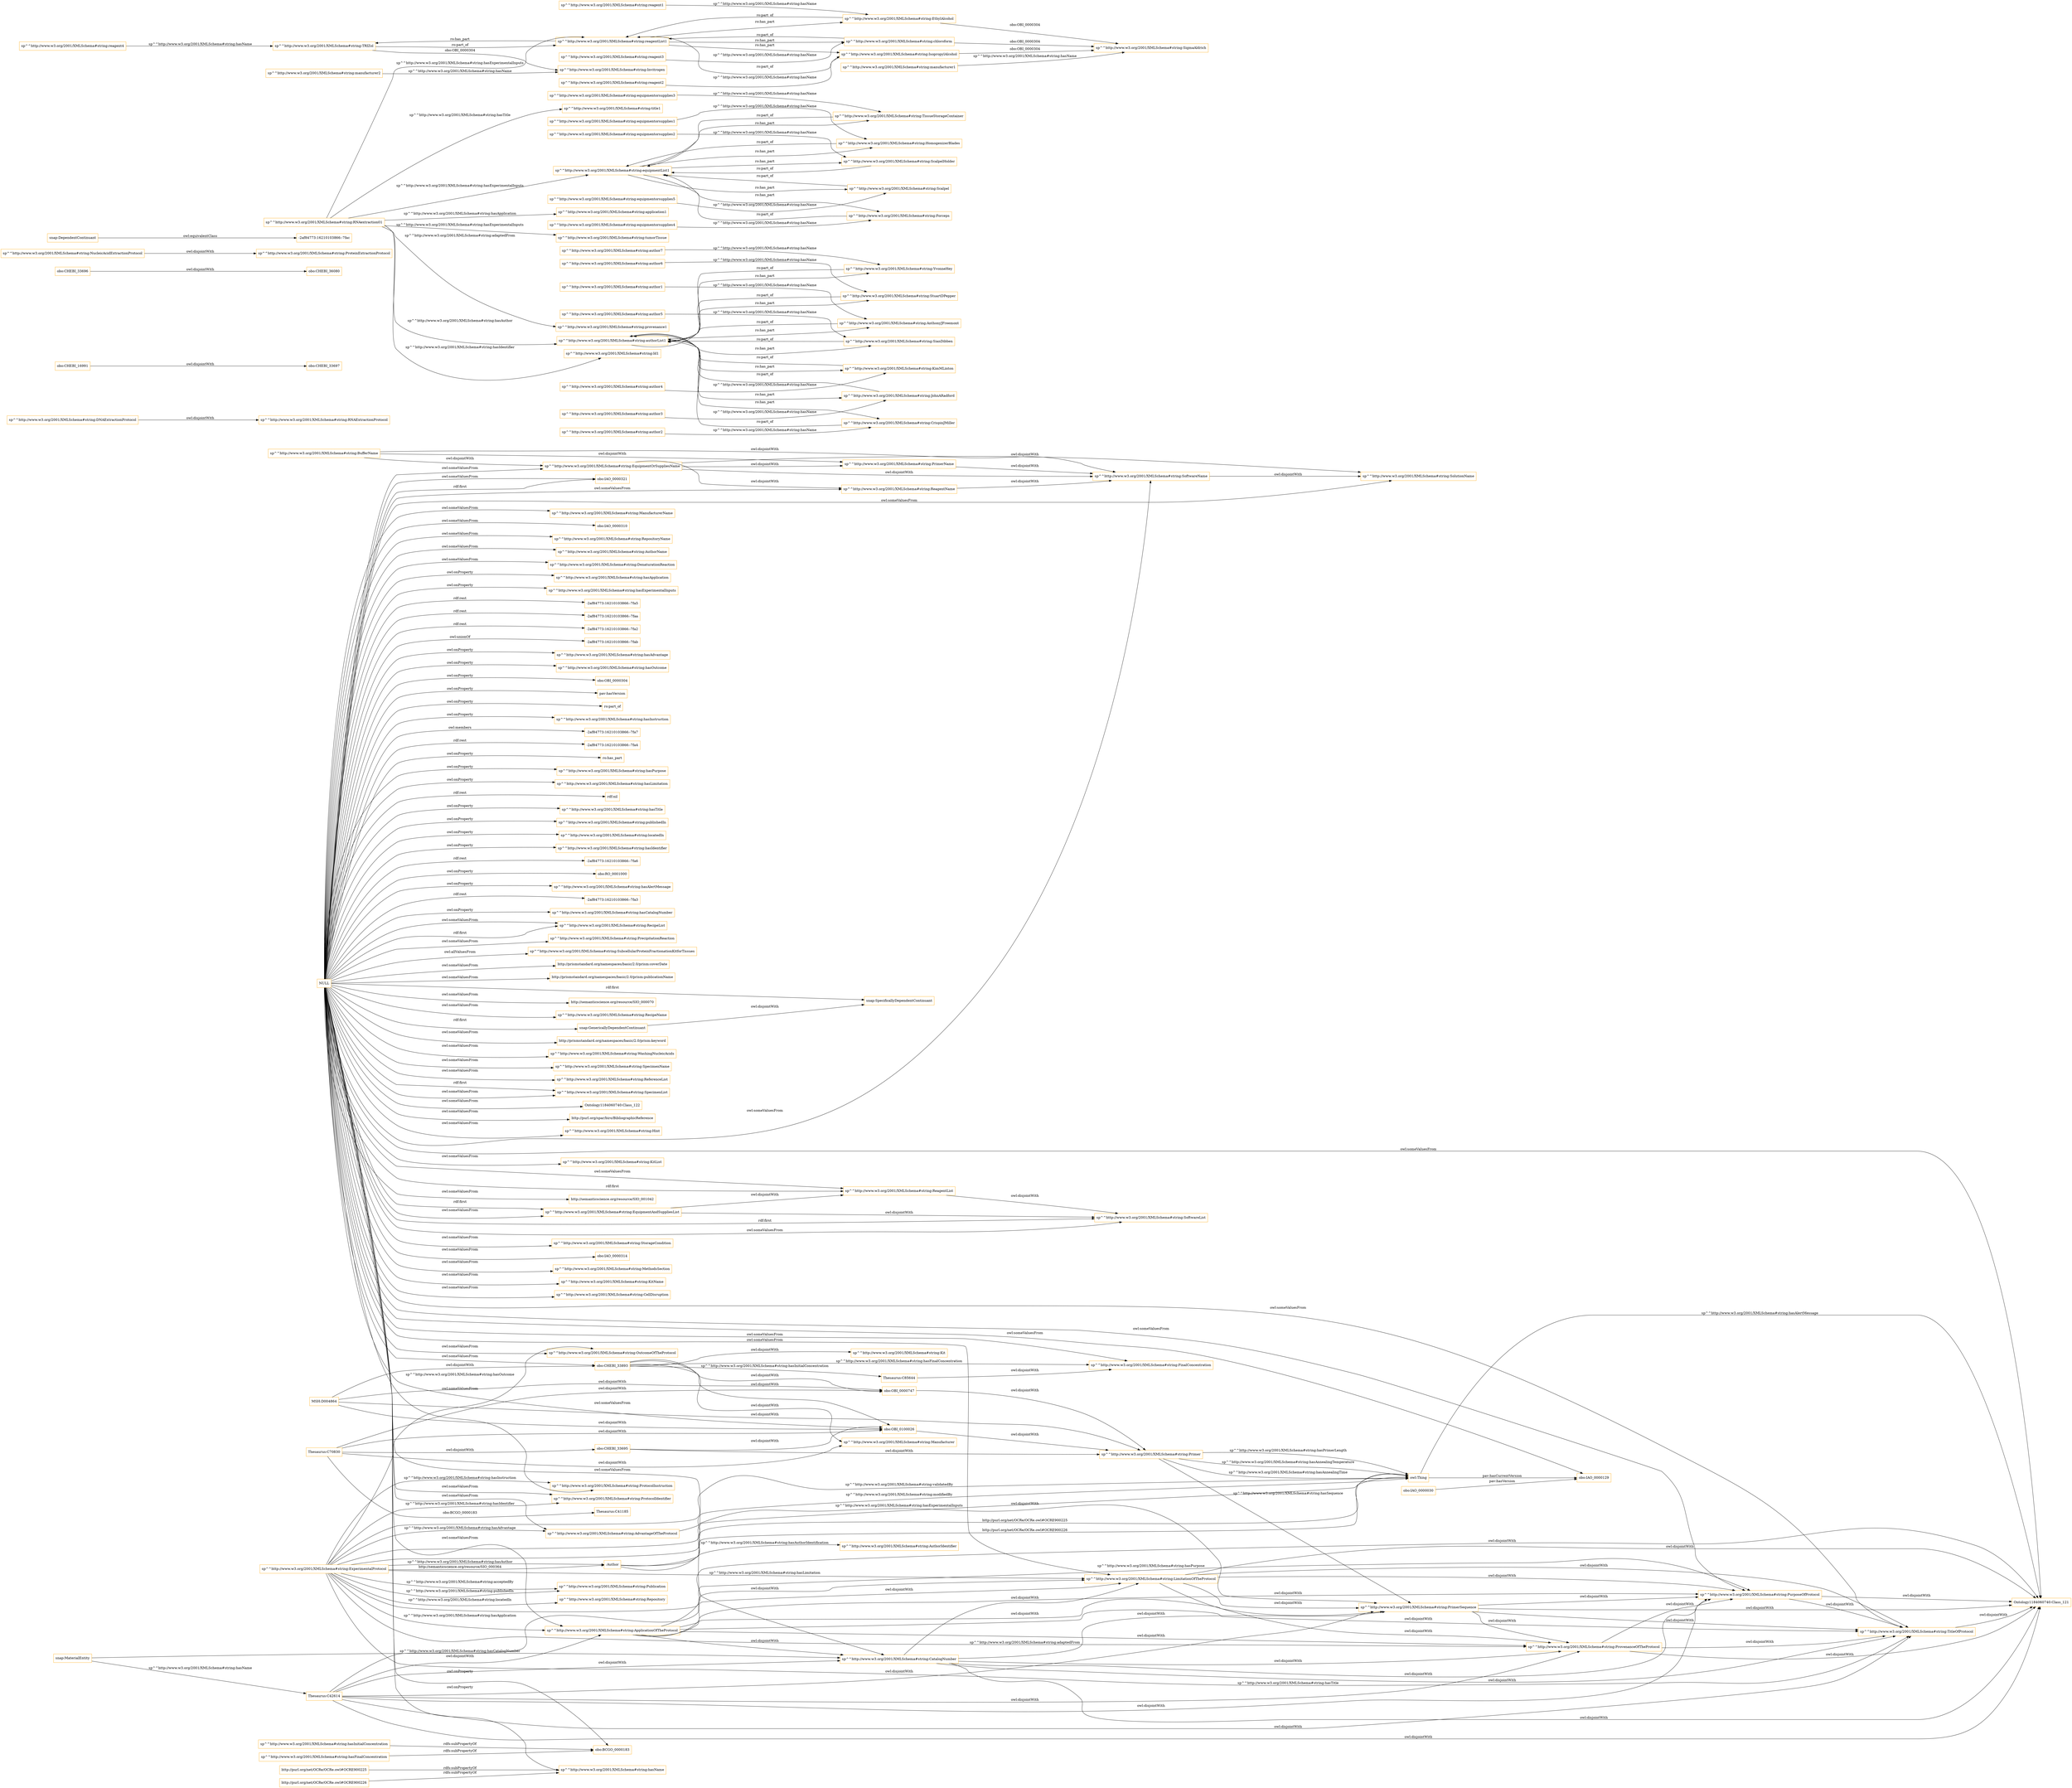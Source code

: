 digraph ar2dtool_diagram { 
rankdir=LR;
size="1501"
node [shape = rectangle, color="orange"]; "sp^^http://www.w3.org/2001/XMLSchema#string:RecipeList" "sp^^http://www.w3.org/2001/XMLSchema#string:Publication" "sp^^http://www.w3.org/2001/XMLSchema#string:Repository" "sp^^http://www.w3.org/2001/XMLSchema#string:PrecipitationReaction" "sp^^http://www.w3.org/2001/XMLSchema#string:SubcellularProteinFractionationKitforTissues" "sp^^http://www.w3.org/2001/XMLSchema#string:EquipmentOrSuppliesName" "http://prismstandard.org/namespaces/basic/2.0/prism:coverDate" "sp^^http://www.w3.org/2001/XMLSchema#string:AuthorIdentifier" "sp^^http://www.w3.org/2001/XMLSchema#string:AdvantageOfTheProtocol" "http://prismstandard.org/namespaces/basic/2.0/prism:publicationName" "Thesaurus:C70830" "sp^^http://www.w3.org/2001/XMLSchema#string:PrimerSequence" "sp^^http://www.w3.org/2001/XMLSchema#string:ProvenanceOfTheProtocol" "sp^^http://www.w3.org/2001/XMLSchema#string:RNAExtractionProtocol" "sp^^http://www.w3.org/2001/XMLSchema#string:ProtocolInstruction" "obo:OBI_0000747" "obo:CHEBI_16991" "sp^^http://www.w3.org/2001/XMLSchema#string:CatalogNumber" "obo:CHEBI_33695" "Thesaurus:C85644" "http://semanticscience.org/resource/SIO_000070" "Thesaurus:C42614" "sp^^http://www.w3.org/2001/XMLSchema#string:RecipeName" "snap:MaterialEntity" "sp^^http://www.w3.org/2001/XMLSchema#string:EquipmentAndSuppliesList" "sp^^http://www.w3.org/2001/XMLSchema#string:Kit" "obo:IAO_0000030" "http://prismstandard.org/namespaces/basic/2.0/prism:keyword" "sp^^http://www.w3.org/2001/XMLSchema#string:WashingNucleicAcids" "obo:CHEBI_33697" "sp^^http://www.w3.org/2001/XMLSchema#string:SpecimenName" "sp^^http://www.w3.org/2001/XMLSchema#string:ReferenceList" "sp^^http://www.w3.org/2001/XMLSchema#string:ProtocolIdentifier" "sp^^http://www.w3.org/2001/XMLSchema#string:BufferName" "sp^^http://www.w3.org/2001/XMLSchema#string:SpecimenList" "MSH:D004864" "Ontology1184060740:Class_122" "http://purl.org/spar/biro/BibliographicReference" "sp^^http://www.w3.org/2001/XMLSchema#string:Hint" "sp^^http://www.w3.org/2001/XMLSchema#string:ReagentName" "sp^^http://www.w3.org/2001/XMLSchema#string:ApplicationOfTheProtocol" "sp^^http://www.w3.org/2001/XMLSchema#string:KitList" "sp^^http://www.w3.org/2001/XMLSchema#string:ReagentList" "http://semanticscience.org/resource/SIO_001042" "obo:IAO_0000129" "sp^^http://www.w3.org/2001/XMLSchema#string:PurposeOfProtocol" "sp^^http://www.w3.org/2001/XMLSchema#string:StorageCondition" "sp^^http://www.w3.org/2001/XMLSchema#string:SoftwareList" "obo:CHEBI_36080" "sp^^http://www.w3.org/2001/XMLSchema#string:ExperimentalProtocol" "sp^^http://www.w3.org/2001/XMLSchema#string:NucleicAcidExtractionProtocol" "obo:IAO_0000314" "sp^^http://www.w3.org/2001/XMLSchema#string:SolutionName" "obo:CHEBI_33696" "obo:CHEBI_33893" "Thesaurus:C41185" "sp^^http://www.w3.org/2001/XMLSchema#string:MethodsSection" "sp^^http://www.w3.org/2001/XMLSchema#string:DNAExtractionProtocol" "sp^^http://www.w3.org/2001/XMLSchema#string:KitName" "sp^^http://www.w3.org/2001/XMLSchema#string:TitleOfProtocol" ":Author" "snap:SpecificallyDependentContinuant" "Ontology1184060740:Class_121" "sp^^http://www.w3.org/2001/XMLSchema#string:CellDisruption" "obo:IAO_0000321" "snap:GenericallyDependentContinuant" "sp^^http://www.w3.org/2001/XMLSchema#string:Manufacturer" "-2af84773:16210103866:-7fac" "sp^^http://www.w3.org/2001/XMLSchema#string:FinalConcentration" "obo:OBI_0100026" "sp^^http://www.w3.org/2001/XMLSchema#string:ManufacturerName" "sp^^http://www.w3.org/2001/XMLSchema#string:LimitationOfTheProtocol" "obo:IAO_0000310" "sp^^http://www.w3.org/2001/XMLSchema#string:RepositoryName" "sp^^http://www.w3.org/2001/XMLSchema#string:AuthorName" "sp^^http://www.w3.org/2001/XMLSchema#string:OutcomeOfTheProtocol" "sp^^http://www.w3.org/2001/XMLSchema#string:ProteinExtractionProtocol" "sp^^http://www.w3.org/2001/XMLSchema#string:PrimerName" "sp^^http://www.w3.org/2001/XMLSchema#string:SoftwareName" "sp^^http://www.w3.org/2001/XMLSchema#string:Primer" "snap:DependentContinuant" "sp^^http://www.w3.org/2001/XMLSchema#string:DenaturationReaction" ; /*classes style*/
	"sp^^http://www.w3.org/2001/XMLSchema#string:reagent4" -> "sp^^http://www.w3.org/2001/XMLSchema#string:TRIZol" [ label = "sp^^http://www.w3.org/2001/XMLSchema#string:hasName" ];
	"obo:CHEBI_33893" -> "sp^^http://www.w3.org/2001/XMLSchema#string:Kit" [ label = "owl:disjointWith" ];
	"obo:CHEBI_33893" -> "obo:OBI_0000747" [ label = "owl:disjointWith" ];
	"obo:CHEBI_33893" -> "obo:OBI_0100026" [ label = "owl:disjointWith" ];
	"obo:CHEBI_33893" -> "sp^^http://www.w3.org/2001/XMLSchema#string:Manufacturer" [ label = "owl:disjointWith" ];
	"sp^^http://www.w3.org/2001/XMLSchema#string:CatalogNumber" -> "sp^^http://www.w3.org/2001/XMLSchema#string:LimitationOfTheProtocol" [ label = "owl:disjointWith" ];
	"sp^^http://www.w3.org/2001/XMLSchema#string:CatalogNumber" -> "sp^^http://www.w3.org/2001/XMLSchema#string:PrimerSequence" [ label = "owl:disjointWith" ];
	"sp^^http://www.w3.org/2001/XMLSchema#string:CatalogNumber" -> "sp^^http://www.w3.org/2001/XMLSchema#string:ProvenanceOfTheProtocol" [ label = "owl:disjointWith" ];
	"sp^^http://www.w3.org/2001/XMLSchema#string:CatalogNumber" -> "Ontology1184060740:Class_121" [ label = "owl:disjointWith" ];
	"sp^^http://www.w3.org/2001/XMLSchema#string:CatalogNumber" -> "sp^^http://www.w3.org/2001/XMLSchema#string:TitleOfProtocol" [ label = "owl:disjointWith" ];
	"sp^^http://www.w3.org/2001/XMLSchema#string:CatalogNumber" -> "sp^^http://www.w3.org/2001/XMLSchema#string:PurposeOfProtocol" [ label = "owl:disjointWith" ];
	"sp^^http://www.w3.org/2001/XMLSchema#string:chloroform" -> "sp^^http://www.w3.org/2001/XMLSchema#string:reagentList1" [ label = "ro:part_of" ];
	"sp^^http://www.w3.org/2001/XMLSchema#string:chloroform" -> "sp^^http://www.w3.org/2001/XMLSchema#string:SigmaAldrich" [ label = "obo:OBI_0000304" ];
	"sp^^http://www.w3.org/2001/XMLSchema#string:EquipmentAndSuppliesList" -> "sp^^http://www.w3.org/2001/XMLSchema#string:SoftwareList" [ label = "owl:disjointWith" ];
	"sp^^http://www.w3.org/2001/XMLSchema#string:EquipmentAndSuppliesList" -> "sp^^http://www.w3.org/2001/XMLSchema#string:ReagentList" [ label = "owl:disjointWith" ];
	"sp^^http://www.w3.org/2001/XMLSchema#string:EquipmentOrSuppliesName" -> "sp^^http://www.w3.org/2001/XMLSchema#string:ReagentName" [ label = "owl:disjointWith" ];
	"sp^^http://www.w3.org/2001/XMLSchema#string:EquipmentOrSuppliesName" -> "sp^^http://www.w3.org/2001/XMLSchema#string:SolutionName" [ label = "owl:disjointWith" ];
	"sp^^http://www.w3.org/2001/XMLSchema#string:EquipmentOrSuppliesName" -> "sp^^http://www.w3.org/2001/XMLSchema#string:PrimerName" [ label = "owl:disjointWith" ];
	"sp^^http://www.w3.org/2001/XMLSchema#string:EquipmentOrSuppliesName" -> "sp^^http://www.w3.org/2001/XMLSchema#string:SoftwareName" [ label = "owl:disjointWith" ];
	"sp^^http://www.w3.org/2001/XMLSchema#string:ReagentList" -> "sp^^http://www.w3.org/2001/XMLSchema#string:SoftwareList" [ label = "owl:disjointWith" ];
	"sp^^http://www.w3.org/2001/XMLSchema#string:manufacturer2" -> "sp^^http://www.w3.org/2001/XMLSchema#string:Invitrogen" [ label = "sp^^http://www.w3.org/2001/XMLSchema#string:hasName" ];
	"sp^^http://www.w3.org/2001/XMLSchema#string:author5" -> "sp^^http://www.w3.org/2001/XMLSchema#string:SianDibben" [ label = "sp^^http://www.w3.org/2001/XMLSchema#string:hasName" ];
	"sp^^http://www.w3.org/2001/XMLSchema#string:LimitationOfTheProtocol" -> "sp^^http://www.w3.org/2001/XMLSchema#string:PurposeOfProtocol" [ label = "owl:disjointWith" ];
	"sp^^http://www.w3.org/2001/XMLSchema#string:LimitationOfTheProtocol" -> "sp^^http://www.w3.org/2001/XMLSchema#string:PrimerSequence" [ label = "owl:disjointWith" ];
	"sp^^http://www.w3.org/2001/XMLSchema#string:LimitationOfTheProtocol" -> "Ontology1184060740:Class_121" [ label = "owl:disjointWith" ];
	"sp^^http://www.w3.org/2001/XMLSchema#string:LimitationOfTheProtocol" -> "sp^^http://www.w3.org/2001/XMLSchema#string:ProvenanceOfTheProtocol" [ label = "owl:disjointWith" ];
	"sp^^http://www.w3.org/2001/XMLSchema#string:LimitationOfTheProtocol" -> "sp^^http://www.w3.org/2001/XMLSchema#string:TitleOfProtocol" [ label = "owl:disjointWith" ];
	"sp^^http://www.w3.org/2001/XMLSchema#string:HomogenizerBlades" -> "sp^^http://www.w3.org/2001/XMLSchema#string:equipmentList1" [ label = "ro:part_of" ];
	"obo:CHEBI_16991" -> "obo:CHEBI_33697" [ label = "owl:disjointWith" ];
	"sp^^http://www.w3.org/2001/XMLSchema#string:equipmentorsupplies2" -> "sp^^http://www.w3.org/2001/XMLSchema#string:ScalpelHolder" [ label = "sp^^http://www.w3.org/2001/XMLSchema#string:hasName" ];
	"Thesaurus:C70830" -> "obo:CHEBI_33695" [ label = "owl:disjointWith" ];
	"Thesaurus:C70830" -> "obo:OBI_0000747" [ label = "owl:disjointWith" ];
	"Thesaurus:C70830" -> "sp^^http://www.w3.org/2001/XMLSchema#string:Manufacturer" [ label = "owl:disjointWith" ];
	"Thesaurus:C70830" -> "obo:OBI_0100026" [ label = "owl:disjointWith" ];
	"sp^^http://www.w3.org/2001/XMLSchema#string:hasInitialConcentration" -> "obo:BCGO_0000183" [ label = "rdfs:subPropertyOf" ];
	"sp^^http://www.w3.org/2001/XMLSchema#string:NucleicAcidExtractionProtocol" -> "sp^^http://www.w3.org/2001/XMLSchema#string:ProteinExtractionProtocol" [ label = "owl:disjointWith" ];
	"MSH:D004864" -> "sp^^http://www.w3.org/2001/XMLSchema#string:Primer" [ label = "owl:disjointWith" ];
	"MSH:D004864" -> "obo:OBI_0100026" [ label = "owl:disjointWith" ];
	"MSH:D004864" -> "obo:CHEBI_33893" [ label = "owl:disjointWith" ];
	"MSH:D004864" -> "obo:OBI_0000747" [ label = "owl:disjointWith" ];
	"sp^^http://www.w3.org/2001/XMLSchema#string:AdvantageOfTheProtocol" -> "sp^^http://www.w3.org/2001/XMLSchema#string:PrimerSequence" [ label = "owl:disjointWith" ];
	"sp^^http://www.w3.org/2001/XMLSchema#string:reagent3" -> "sp^^http://www.w3.org/2001/XMLSchema#string:chloroform" [ label = "sp^^http://www.w3.org/2001/XMLSchema#string:hasName" ];
	"Thesaurus:C42614" -> "sp^^http://www.w3.org/2001/XMLSchema#string:LimitationOfTheProtocol" [ label = "owl:disjointWith" ];
	"Thesaurus:C42614" -> "sp^^http://www.w3.org/2001/XMLSchema#string:ProvenanceOfTheProtocol" [ label = "owl:disjointWith" ];
	"Thesaurus:C42614" -> "sp^^http://www.w3.org/2001/XMLSchema#string:CatalogNumber" [ label = "owl:disjointWith" ];
	"Thesaurus:C42614" -> "sp^^http://www.w3.org/2001/XMLSchema#string:PrimerSequence" [ label = "owl:disjointWith" ];
	"Thesaurus:C42614" -> "sp^^http://www.w3.org/2001/XMLSchema#string:TitleOfProtocol" [ label = "owl:disjointWith" ];
	"Thesaurus:C42614" -> "sp^^http://www.w3.org/2001/XMLSchema#string:PurposeOfProtocol" [ label = "owl:disjointWith" ];
	"Thesaurus:C42614" -> "Ontology1184060740:Class_121" [ label = "owl:disjointWith" ];
	"Thesaurus:C42614" -> "sp^^http://www.w3.org/2001/XMLSchema#string:ApplicationOfTheProtocol" [ label = "owl:disjointWith" ];
	"obo:OBI_0100026" -> "sp^^http://www.w3.org/2001/XMLSchema#string:Primer" [ label = "owl:disjointWith" ];
	"sp^^http://www.w3.org/2001/XMLSchema#string:manufacturer1" -> "sp^^http://www.w3.org/2001/XMLSchema#string:SigmaAldrich" [ label = "sp^^http://www.w3.org/2001/XMLSchema#string:hasName" ];
	"sp^^http://www.w3.org/2001/XMLSchema#string:author4" -> "sp^^http://www.w3.org/2001/XMLSchema#string:KimMLinton" [ label = "sp^^http://www.w3.org/2001/XMLSchema#string:hasName" ];
	"snap:GenericallyDependentContinuant" -> "snap:SpecificallyDependentContinuant" [ label = "owl:disjointWith" ];
	"sp^^http://www.w3.org/2001/XMLSchema#string:Scalpel" -> "sp^^http://www.w3.org/2001/XMLSchema#string:equipmentList1" [ label = "ro:part_of" ];
	"sp^^http://www.w3.org/2001/XMLSchema#string:equipmentorsupplies1" -> "sp^^http://www.w3.org/2001/XMLSchema#string:HomogenizerBlades" [ label = "sp^^http://www.w3.org/2001/XMLSchema#string:hasName" ];
	"sp^^http://www.w3.org/2001/XMLSchema#string:authorList1" -> "sp^^http://www.w3.org/2001/XMLSchema#string:JohnARadford" [ label = "ro:has_part" ];
	"sp^^http://www.w3.org/2001/XMLSchema#string:authorList1" -> "sp^^http://www.w3.org/2001/XMLSchema#string:KimMLinton" [ label = "ro:has_part" ];
	"sp^^http://www.w3.org/2001/XMLSchema#string:authorList1" -> "sp^^http://www.w3.org/2001/XMLSchema#string:CrispinJMiller" [ label = "ro:has_part" ];
	"sp^^http://www.w3.org/2001/XMLSchema#string:authorList1" -> "sp^^http://www.w3.org/2001/XMLSchema#string:YvonneHey" [ label = "ro:has_part" ];
	"sp^^http://www.w3.org/2001/XMLSchema#string:authorList1" -> "sp^^http://www.w3.org/2001/XMLSchema#string:StuartDPepper" [ label = "ro:has_part" ];
	"sp^^http://www.w3.org/2001/XMLSchema#string:authorList1" -> "sp^^http://www.w3.org/2001/XMLSchema#string:SianDibben" [ label = "ro:has_part" ];
	"sp^^http://www.w3.org/2001/XMLSchema#string:authorList1" -> "sp^^http://www.w3.org/2001/XMLSchema#string:AnthonyJFreemont" [ label = "ro:has_part" ];
	"sp^^http://www.w3.org/2001/XMLSchema#string:reagentList1" -> "sp^^http://www.w3.org/2001/XMLSchema#string:chloroform" [ label = "ro:has_part" ];
	"sp^^http://www.w3.org/2001/XMLSchema#string:reagentList1" -> "sp^^http://www.w3.org/2001/XMLSchema#string:TRIZol" [ label = "ro:has_part" ];
	"sp^^http://www.w3.org/2001/XMLSchema#string:reagentList1" -> "sp^^http://www.w3.org/2001/XMLSchema#string:IsopropylAlcohol" [ label = "ro:has_part" ];
	"sp^^http://www.w3.org/2001/XMLSchema#string:reagentList1" -> "sp^^http://www.w3.org/2001/XMLSchema#string:EthylAlcohol" [ label = "ro:has_part" ];
	"sp^^http://www.w3.org/2001/XMLSchema#string:PurposeOfProtocol" -> "Ontology1184060740:Class_121" [ label = "owl:disjointWith" ];
	"sp^^http://www.w3.org/2001/XMLSchema#string:PurposeOfProtocol" -> "sp^^http://www.w3.org/2001/XMLSchema#string:TitleOfProtocol" [ label = "owl:disjointWith" ];
	"sp^^http://www.w3.org/2001/XMLSchema#string:TRIZol" -> "sp^^http://www.w3.org/2001/XMLSchema#string:reagentList1" [ label = "ro:part_of" ];
	"sp^^http://www.w3.org/2001/XMLSchema#string:TRIZol" -> "sp^^http://www.w3.org/2001/XMLSchema#string:Invitrogen" [ label = "obo:OBI_0000304" ];
	"sp^^http://www.w3.org/2001/XMLSchema#string:reagent2" -> "sp^^http://www.w3.org/2001/XMLSchema#string:IsopropylAlcohol" [ label = "sp^^http://www.w3.org/2001/XMLSchema#string:hasName" ];
	"sp^^http://www.w3.org/2001/XMLSchema#string:author3" -> "sp^^http://www.w3.org/2001/XMLSchema#string:JohnARadford" [ label = "sp^^http://www.w3.org/2001/XMLSchema#string:hasName" ];
	"sp^^http://www.w3.org/2001/XMLSchema#string:ReagentName" -> "sp^^http://www.w3.org/2001/XMLSchema#string:SoftwareName" [ label = "owl:disjointWith" ];
	"sp^^http://www.w3.org/2001/XMLSchema#string:CrispinJMiller" -> "sp^^http://www.w3.org/2001/XMLSchema#string:authorList1" [ label = "ro:part_of" ];
	"sp^^http://www.w3.org/2001/XMLSchema#string:AnthonyJFreemont" -> "sp^^http://www.w3.org/2001/XMLSchema#string:authorList1" [ label = "ro:part_of" ];
	"sp^^http://www.w3.org/2001/XMLSchema#string:YvonneHey" -> "sp^^http://www.w3.org/2001/XMLSchema#string:authorList1" [ label = "ro:part_of" ];
	"sp^^http://www.w3.org/2001/XMLSchema#string:PrimerName" -> "sp^^http://www.w3.org/2001/XMLSchema#string:SoftwareName" [ label = "owl:disjointWith" ];
	"sp^^http://www.w3.org/2001/XMLSchema#string:RNAextraction01" -> "sp^^http://www.w3.org/2001/XMLSchema#string:provenance1" [ label = "sp^^http://www.w3.org/2001/XMLSchema#string:adaptedFrom" ];
	"sp^^http://www.w3.org/2001/XMLSchema#string:RNAextraction01" -> "sp^^http://www.w3.org/2001/XMLSchema#string:authorList1" [ label = "sp^^http://www.w3.org/2001/XMLSchema#string:hasAuthor" ];
	"sp^^http://www.w3.org/2001/XMLSchema#string:RNAextraction01" -> "sp^^http://www.w3.org/2001/XMLSchema#string:Id1" [ label = "sp^^http://www.w3.org/2001/XMLSchema#string:hasIdentifier" ];
	"sp^^http://www.w3.org/2001/XMLSchema#string:RNAextraction01" -> "sp^^http://www.w3.org/2001/XMLSchema#string:title1" [ label = "sp^^http://www.w3.org/2001/XMLSchema#string:hasTitle" ];
	"sp^^http://www.w3.org/2001/XMLSchema#string:RNAextraction01" -> "sp^^http://www.w3.org/2001/XMLSchema#string:equipmentList1" [ label = "sp^^http://www.w3.org/2001/XMLSchema#string:hasExperimentalInputs" ];
	"sp^^http://www.w3.org/2001/XMLSchema#string:RNAextraction01" -> "sp^^http://www.w3.org/2001/XMLSchema#string:reagentList1" [ label = "sp^^http://www.w3.org/2001/XMLSchema#string:hasExperimentalInputs" ];
	"sp^^http://www.w3.org/2001/XMLSchema#string:RNAextraction01" -> "sp^^http://www.w3.org/2001/XMLSchema#string:application1" [ label = "sp^^http://www.w3.org/2001/XMLSchema#string:hasApplication" ];
	"sp^^http://www.w3.org/2001/XMLSchema#string:RNAextraction01" -> "sp^^http://www.w3.org/2001/XMLSchema#string:tumorTissue" [ label = "sp^^http://www.w3.org/2001/XMLSchema#string:hasExperimentalInputs" ];
	"sp^^http://www.w3.org/2001/XMLSchema#string:reagent1" -> "sp^^http://www.w3.org/2001/XMLSchema#string:EthylAlcohol" [ label = "sp^^http://www.w3.org/2001/XMLSchema#string:hasName" ];
	"sp^^http://www.w3.org/2001/XMLSchema#string:StuartDPepper" -> "sp^^http://www.w3.org/2001/XMLSchema#string:authorList1" [ label = "ro:part_of" ];
	"sp^^http://www.w3.org/2001/XMLSchema#string:ProvenanceOfTheProtocol" -> "Ontology1184060740:Class_121" [ label = "owl:disjointWith" ];
	"sp^^http://www.w3.org/2001/XMLSchema#string:ProvenanceOfTheProtocol" -> "sp^^http://www.w3.org/2001/XMLSchema#string:TitleOfProtocol" [ label = "owl:disjointWith" ];
	"sp^^http://www.w3.org/2001/XMLSchema#string:ProvenanceOfTheProtocol" -> "sp^^http://www.w3.org/2001/XMLSchema#string:PurposeOfProtocol" [ label = "owl:disjointWith" ];
	"obo:CHEBI_33696" -> "obo:CHEBI_36080" [ label = "owl:disjointWith" ];
	"NULL" -> "sp^^http://www.w3.org/2001/XMLSchema#string:hasApplication" [ label = "owl:onProperty" ];
	"NULL" -> "sp^^http://www.w3.org/2001/XMLSchema#string:hasExperimentalInputs" [ label = "owl:onProperty" ];
	"NULL" -> "-2af84773:16210103866:-7fa5" [ label = "rdf:rest" ];
	"NULL" -> "sp^^http://www.w3.org/2001/XMLSchema#string:EquipmentAndSuppliesList" [ label = "owl:someValuesFrom" ];
	"NULL" -> "sp^^http://www.w3.org/2001/XMLSchema#string:EquipmentOrSuppliesName" [ label = "owl:someValuesFrom" ];
	"NULL" -> "sp^^http://www.w3.org/2001/XMLSchema#string:ReagentName" [ label = "owl:someValuesFrom" ];
	"NULL" -> "obo:IAO_0000314" [ label = "owl:someValuesFrom" ];
	"NULL" -> "-2af84773:16210103866:-7faa" [ label = "rdf:rest" ];
	"NULL" -> "http://semanticscience.org/resource/SIO_000070" [ label = "owl:someValuesFrom" ];
	"NULL" -> "-2af84773:16210103866:-7fa2" [ label = "rdf:rest" ];
	"NULL" -> "sp^^http://www.w3.org/2001/XMLSchema#string:StorageCondition" [ label = "owl:someValuesFrom" ];
	"NULL" -> "-2af84773:16210103866:-7fab" [ label = "owl:unionOf" ];
	"NULL" -> "sp^^http://www.w3.org/2001/XMLSchema#string:hasAdvantage" [ label = "owl:onProperty" ];
	"NULL" -> "sp^^http://www.w3.org/2001/XMLSchema#string:CellDisruption" [ label = "owl:someValuesFrom" ];
	"NULL" -> "sp^^http://www.w3.org/2001/XMLSchema#string:ProtocolInstruction" [ label = "owl:someValuesFrom" ];
	"NULL" -> "sp^^http://www.w3.org/2001/XMLSchema#string:ProtocolIdentifier" [ label = "owl:someValuesFrom" ];
	"NULL" -> "http://prismstandard.org/namespaces/basic/2.0/prism:coverDate" [ label = "owl:someValuesFrom" ];
	"NULL" -> "sp^^http://www.w3.org/2001/XMLSchema#string:FinalConcentration" [ label = "owl:someValuesFrom" ];
	"NULL" -> "sp^^http://www.w3.org/2001/XMLSchema#string:hasOutcome" [ label = "owl:onProperty" ];
	"NULL" -> "obo:OBI_0000304" [ label = "owl:onProperty" ];
	"NULL" -> "sp^^http://www.w3.org/2001/XMLSchema#string:Hint" [ label = "owl:someValuesFrom" ];
	"NULL" -> "pav:hasVersion" [ label = "owl:onProperty" ];
	"NULL" -> "sp^^http://www.w3.org/2001/XMLSchema#string:KitList" [ label = "owl:someValuesFrom" ];
	"NULL" -> "sp^^http://www.w3.org/2001/XMLSchema#string:LimitationOfTheProtocol" [ label = "owl:someValuesFrom" ];
	"NULL" -> "ro:part_of" [ label = "owl:onProperty" ];
	"NULL" -> "http://prismstandard.org/namespaces/basic/2.0/prism:keyword" [ label = "owl:someValuesFrom" ];
	"NULL" -> "sp^^http://www.w3.org/2001/XMLSchema#string:hasInstruction" [ label = "owl:onProperty" ];
	"NULL" -> "obo:IAO_0000129" [ label = "owl:someValuesFrom" ];
	"NULL" -> "sp^^http://www.w3.org/2001/XMLSchema#string:KitName" [ label = "owl:someValuesFrom" ];
	"NULL" -> "-2af84773:16210103866:-7fa7" [ label = "owl:members" ];
	"NULL" -> "sp^^http://www.w3.org/2001/XMLSchema#string:ManufacturerName" [ label = "owl:someValuesFrom" ];
	"NULL" -> "obo:BCGO_0000183" [ label = "owl:onProperty" ];
	"NULL" -> "-2af84773:16210103866:-7fa4" [ label = "rdf:rest" ];
	"NULL" -> "sp^^http://www.w3.org/2001/XMLSchema#string:TitleOfProtocol" [ label = "owl:someValuesFrom" ];
	"NULL" -> "sp^^http://www.w3.org/2001/XMLSchema#string:SoftwareList" [ label = "owl:someValuesFrom" ];
	"NULL" -> "sp^^http://www.w3.org/2001/XMLSchema#string:ReferenceList" [ label = "owl:someValuesFrom" ];
	"NULL" -> "sp^^http://www.w3.org/2001/XMLSchema#string:ReagentList" [ label = "rdf:first" ];
	"NULL" -> "Ontology1184060740:Class_122" [ label = "owl:someValuesFrom" ];
	"NULL" -> "sp^^http://www.w3.org/2001/XMLSchema#string:PrecipitationReaction" [ label = "owl:someValuesFrom" ];
	"NULL" -> "sp^^http://www.w3.org/2001/XMLSchema#string:SubcellularProteinFractionationKitforTissues" [ label = "owl:allValuesFrom" ];
	"NULL" -> "sp^^http://www.w3.org/2001/XMLSchema#string:PurposeOfProtocol" [ label = "owl:someValuesFrom" ];
	"NULL" -> "ro:has_part" [ label = "owl:onProperty" ];
	"NULL" -> "snap:SpecificallyDependentContinuant" [ label = "rdf:first" ];
	"NULL" -> "sp^^http://www.w3.org/2001/XMLSchema#string:ReagentList" [ label = "owl:someValuesFrom" ];
	"NULL" -> "sp^^http://www.w3.org/2001/XMLSchema#string:ApplicationOfTheProtocol" [ label = "owl:someValuesFrom" ];
	"NULL" -> "snap:GenericallyDependentContinuant" [ label = "rdf:first" ];
	"NULL" -> "sp^^http://www.w3.org/2001/XMLSchema#string:hasPurpose" [ label = "owl:onProperty" ];
	"NULL" -> "sp^^http://www.w3.org/2001/XMLSchema#string:hasLimitation" [ label = "owl:onProperty" ];
	"NULL" -> "rdf:nil" [ label = "rdf:rest" ];
	"NULL" -> "sp^^http://www.w3.org/2001/XMLSchema#string:OutcomeOfTheProtocol" [ label = "owl:someValuesFrom" ];
	"NULL" -> "obo:IAO_0000321" [ label = "owl:someValuesFrom" ];
	"NULL" -> "sp^^http://www.w3.org/2001/XMLSchema#string:SpecimenList" [ label = "rdf:first" ];
	"NULL" -> "sp^^http://www.w3.org/2001/XMLSchema#string:AdvantageOfTheProtocol" [ label = "owl:someValuesFrom" ];
	"NULL" -> "sp^^http://www.w3.org/2001/XMLSchema#string:AuthorName" [ label = "owl:someValuesFrom" ];
	"NULL" -> "http://semanticscience.org/resource/SIO_001042" [ label = "owl:someValuesFrom" ];
	"NULL" -> "sp^^http://www.w3.org/2001/XMLSchema#string:hasTitle" [ label = "owl:onProperty" ];
	"NULL" -> "sp^^http://www.w3.org/2001/XMLSchema#string:SolutionName" [ label = "owl:someValuesFrom" ];
	"NULL" -> "sp^^http://www.w3.org/2001/XMLSchema#string:publishedIn" [ label = "owl:onProperty" ];
	"NULL" -> "sp^^http://www.w3.org/2001/XMLSchema#string:SoftwareList" [ label = "rdf:first" ];
	"NULL" -> "sp^^http://www.w3.org/2001/XMLSchema#string:locatedIn" [ label = "owl:onProperty" ];
	"NULL" -> "sp^^http://www.w3.org/2001/XMLSchema#string:RecipeList" [ label = "owl:someValuesFrom" ];
	"NULL" -> "sp^^http://www.w3.org/2001/XMLSchema#string:hasIdentifier" [ label = "owl:onProperty" ];
	"NULL" -> "-2af84773:16210103866:-7fa6" [ label = "rdf:rest" ];
	"NULL" -> "obo:IAO_0000321" [ label = "rdf:first" ];
	"NULL" -> "sp^^http://www.w3.org/2001/XMLSchema#string:WashingNucleicAcids" [ label = "owl:someValuesFrom" ];
	"NULL" -> "sp^^http://www.w3.org/2001/XMLSchema#string:CatalogNumber" [ label = "owl:someValuesFrom" ];
	"NULL" -> "obo:RO_0001000" [ label = "owl:onProperty" ];
	"NULL" -> "sp^^http://www.w3.org/2001/XMLSchema#string:MethodsSection" [ label = "owl:someValuesFrom" ];
	"NULL" -> "sp^^http://www.w3.org/2001/XMLSchema#string:SoftwareName" [ label = "owl:someValuesFrom" ];
	"NULL" -> "sp^^http://www.w3.org/2001/XMLSchema#string:hasAlertMessage" [ label = "owl:onProperty" ];
	"NULL" -> "-2af84773:16210103866:-7fa3" [ label = "rdf:rest" ];
	"NULL" -> "http://prismstandard.org/namespaces/basic/2.0/prism:publicationName" [ label = "owl:someValuesFrom" ];
	"NULL" -> "sp^^http://www.w3.org/2001/XMLSchema#string:hasCatalogNumber" [ label = "owl:onProperty" ];
	"NULL" -> "obo:OBI_0100026" [ label = "owl:someValuesFrom" ];
	"NULL" -> "sp^^http://www.w3.org/2001/XMLSchema#string:SpecimenName" [ label = "owl:someValuesFrom" ];
	"NULL" -> "sp^^http://www.w3.org/2001/XMLSchema#string:SpecimenList" [ label = "owl:someValuesFrom" ];
	"NULL" -> "sp^^http://www.w3.org/2001/XMLSchema#string:DenaturationReaction" [ label = "owl:someValuesFrom" ];
	"NULL" -> "sp^^http://www.w3.org/2001/XMLSchema#string:EquipmentAndSuppliesList" [ label = "rdf:first" ];
	"NULL" -> "obo:IAO_0000310" [ label = "owl:someValuesFrom" ];
	"NULL" -> "Ontology1184060740:Class_121" [ label = "owl:someValuesFrom" ];
	"NULL" -> "obo:CHEBI_33893" [ label = "owl:someValuesFrom" ];
	"NULL" -> "sp^^http://www.w3.org/2001/XMLSchema#string:hasName" [ label = "owl:onProperty" ];
	"NULL" -> "sp^^http://www.w3.org/2001/XMLSchema#string:RecipeList" [ label = "rdf:first" ];
	"NULL" -> "http://purl.org/spar/biro/BibliographicReference" [ label = "owl:someValuesFrom" ];
	"NULL" -> "sp^^http://www.w3.org/2001/XMLSchema#string:RepositoryName" [ label = "owl:someValuesFrom" ];
	"NULL" -> "sp^^http://www.w3.org/2001/XMLSchema#string:RecipeName" [ label = "owl:someValuesFrom" ];
	"sp^^http://www.w3.org/2001/XMLSchema#string:SoftwareName" -> "sp^^http://www.w3.org/2001/XMLSchema#string:SolutionName" [ label = "owl:disjointWith" ];
	"Thesaurus:C85644" -> "sp^^http://www.w3.org/2001/XMLSchema#string:FinalConcentration" [ label = "owl:disjointWith" ];
	"sp^^http://www.w3.org/2001/XMLSchema#string:equipmentorsupplies5" -> "sp^^http://www.w3.org/2001/XMLSchema#string:Scalpel" [ label = "sp^^http://www.w3.org/2001/XMLSchema#string:hasName" ];
	"sp^^http://www.w3.org/2001/XMLSchema#string:author2" -> "sp^^http://www.w3.org/2001/XMLSchema#string:CrispinJMiller" [ label = "sp^^http://www.w3.org/2001/XMLSchema#string:hasName" ];
	"sp^^http://www.w3.org/2001/XMLSchema#string:ScalpelHolder" -> "sp^^http://www.w3.org/2001/XMLSchema#string:equipmentList1" [ label = "ro:part_of" ];
	"sp^^http://www.w3.org/2001/XMLSchema#string:BufferName" -> "sp^^http://www.w3.org/2001/XMLSchema#string:SoftwareName" [ label = "owl:disjointWith" ];
	"sp^^http://www.w3.org/2001/XMLSchema#string:BufferName" -> "sp^^http://www.w3.org/2001/XMLSchema#string:PrimerName" [ label = "owl:disjointWith" ];
	"sp^^http://www.w3.org/2001/XMLSchema#string:BufferName" -> "sp^^http://www.w3.org/2001/XMLSchema#string:EquipmentOrSuppliesName" [ label = "owl:disjointWith" ];
	"sp^^http://www.w3.org/2001/XMLSchema#string:IsopropylAlcohol" -> "sp^^http://www.w3.org/2001/XMLSchema#string:reagentList1" [ label = "ro:part_of" ];
	"sp^^http://www.w3.org/2001/XMLSchema#string:IsopropylAlcohol" -> "sp^^http://www.w3.org/2001/XMLSchema#string:SigmaAldrich" [ label = "obo:OBI_0000304" ];
	"http://purl.org/net/OCRe/OCRe.owl#OCRE900226" -> "sp^^http://www.w3.org/2001/XMLSchema#string:hasName" [ label = "rdfs:subPropertyOf" ];
	"snap:DependentContinuant" -> "-2af84773:16210103866:-7fac" [ label = "owl:equivalentClass" ];
	"sp^^http://www.w3.org/2001/XMLSchema#string:author7" -> "sp^^http://www.w3.org/2001/XMLSchema#string:YvonneHey" [ label = "sp^^http://www.w3.org/2001/XMLSchema#string:hasName" ];
	"sp^^http://www.w3.org/2001/XMLSchema#string:KimMLinton" -> "sp^^http://www.w3.org/2001/XMLSchema#string:authorList1" [ label = "ro:part_of" ];
	"obo:CHEBI_33695" -> "sp^^http://www.w3.org/2001/XMLSchema#string:Primer" [ label = "owl:disjointWith" ];
	"obo:CHEBI_33695" -> "obo:OBI_0100026" [ label = "owl:disjointWith" ];
	"sp^^http://www.w3.org/2001/XMLSchema#string:equipmentorsupplies4" -> "sp^^http://www.w3.org/2001/XMLSchema#string:Forceps" [ label = "sp^^http://www.w3.org/2001/XMLSchema#string:hasName" ];
	"sp^^http://www.w3.org/2001/XMLSchema#string:EthylAlcohol" -> "sp^^http://www.w3.org/2001/XMLSchema#string:reagentList1" [ label = "ro:part_of" ];
	"sp^^http://www.w3.org/2001/XMLSchema#string:EthylAlcohol" -> "sp^^http://www.w3.org/2001/XMLSchema#string:SigmaAldrich" [ label = "obo:OBI_0000304" ];
	"sp^^http://www.w3.org/2001/XMLSchema#string:Forceps" -> "sp^^http://www.w3.org/2001/XMLSchema#string:equipmentList1" [ label = "ro:part_of" ];
	"sp^^http://www.w3.org/2001/XMLSchema#string:author1" -> "sp^^http://www.w3.org/2001/XMLSchema#string:AnthonyJFreemont" [ label = "sp^^http://www.w3.org/2001/XMLSchema#string:hasName" ];
	"sp^^http://www.w3.org/2001/XMLSchema#string:hasFinalConcentration" -> "obo:BCGO_0000183" [ label = "rdfs:subPropertyOf" ];
	"sp^^http://www.w3.org/2001/XMLSchema#string:DNAExtractionProtocol" -> "sp^^http://www.w3.org/2001/XMLSchema#string:RNAExtractionProtocol" [ label = "owl:disjointWith" ];
	"sp^^http://www.w3.org/2001/XMLSchema#string:ApplicationOfTheProtocol" -> "sp^^http://www.w3.org/2001/XMLSchema#string:CatalogNumber" [ label = "owl:disjointWith" ];
	"sp^^http://www.w3.org/2001/XMLSchema#string:ApplicationOfTheProtocol" -> "sp^^http://www.w3.org/2001/XMLSchema#string:PrimerSequence" [ label = "owl:disjointWith" ];
	"sp^^http://www.w3.org/2001/XMLSchema#string:ApplicationOfTheProtocol" -> "sp^^http://www.w3.org/2001/XMLSchema#string:ProvenanceOfTheProtocol" [ label = "owl:disjointWith" ];
	"sp^^http://www.w3.org/2001/XMLSchema#string:ApplicationOfTheProtocol" -> "sp^^http://www.w3.org/2001/XMLSchema#string:LimitationOfTheProtocol" [ label = "owl:disjointWith" ];
	"sp^^http://www.w3.org/2001/XMLSchema#string:ApplicationOfTheProtocol" -> "sp^^http://www.w3.org/2001/XMLSchema#string:TitleOfProtocol" [ label = "owl:disjointWith" ];
	"sp^^http://www.w3.org/2001/XMLSchema#string:ApplicationOfTheProtocol" -> "Ontology1184060740:Class_121" [ label = "owl:disjointWith" ];
	"sp^^http://www.w3.org/2001/XMLSchema#string:ApplicationOfTheProtocol" -> "sp^^http://www.w3.org/2001/XMLSchema#string:PurposeOfProtocol" [ label = "owl:disjointWith" ];
	"sp^^http://www.w3.org/2001/XMLSchema#string:PrimerSequence" -> "sp^^http://www.w3.org/2001/XMLSchema#string:TitleOfProtocol" [ label = "owl:disjointWith" ];
	"sp^^http://www.w3.org/2001/XMLSchema#string:PrimerSequence" -> "sp^^http://www.w3.org/2001/XMLSchema#string:ProvenanceOfTheProtocol" [ label = "owl:disjointWith" ];
	"sp^^http://www.w3.org/2001/XMLSchema#string:PrimerSequence" -> "sp^^http://www.w3.org/2001/XMLSchema#string:PurposeOfProtocol" [ label = "owl:disjointWith" ];
	"sp^^http://www.w3.org/2001/XMLSchema#string:PrimerSequence" -> "Ontology1184060740:Class_121" [ label = "owl:disjointWith" ];
	"sp^^http://www.w3.org/2001/XMLSchema#string:equipmentList1" -> "sp^^http://www.w3.org/2001/XMLSchema#string:HomogenizerBlades" [ label = "ro:has_part" ];
	"sp^^http://www.w3.org/2001/XMLSchema#string:equipmentList1" -> "sp^^http://www.w3.org/2001/XMLSchema#string:TissueStorageContainer" [ label = "ro:has_part" ];
	"sp^^http://www.w3.org/2001/XMLSchema#string:equipmentList1" -> "sp^^http://www.w3.org/2001/XMLSchema#string:ScalpelHolder" [ label = "ro:has_part" ];
	"sp^^http://www.w3.org/2001/XMLSchema#string:equipmentList1" -> "sp^^http://www.w3.org/2001/XMLSchema#string:Scalpel" [ label = "ro:has_part" ];
	"sp^^http://www.w3.org/2001/XMLSchema#string:equipmentList1" -> "sp^^http://www.w3.org/2001/XMLSchema#string:Forceps" [ label = "ro:has_part" ];
	"sp^^http://www.w3.org/2001/XMLSchema#string:SianDibben" -> "sp^^http://www.w3.org/2001/XMLSchema#string:authorList1" [ label = "ro:part_of" ];
	"http://purl.org/net/OCRe/OCRe.owl#OCRE900225" -> "sp^^http://www.w3.org/2001/XMLSchema#string:hasName" [ label = "rdfs:subPropertyOf" ];
	"sp^^http://www.w3.org/2001/XMLSchema#string:author6" -> "sp^^http://www.w3.org/2001/XMLSchema#string:StuartDPepper" [ label = "sp^^http://www.w3.org/2001/XMLSchema#string:hasName" ];
	"sp^^http://www.w3.org/2001/XMLSchema#string:JohnARadford" -> "sp^^http://www.w3.org/2001/XMLSchema#string:authorList1" [ label = "ro:part_of" ];
	"sp^^http://www.w3.org/2001/XMLSchema#string:equipmentorsupplies3" -> "sp^^http://www.w3.org/2001/XMLSchema#string:TissueStorageContainer" [ label = "sp^^http://www.w3.org/2001/XMLSchema#string:hasName" ];
	"sp^^http://www.w3.org/2001/XMLSchema#string:TissueStorageContainer" -> "sp^^http://www.w3.org/2001/XMLSchema#string:equipmentList1" [ label = "ro:part_of" ];
	"obo:OBI_0000747" -> "sp^^http://www.w3.org/2001/XMLSchema#string:Primer" [ label = "owl:disjointWith" ];
	"sp^^http://www.w3.org/2001/XMLSchema#string:TitleOfProtocol" -> "Ontology1184060740:Class_121" [ label = "owl:disjointWith" ];
	"sp^^http://www.w3.org/2001/XMLSchema#string:ExperimentalProtocol" -> "sp^^http://www.w3.org/2001/XMLSchema#string:LimitationOfTheProtocol" [ label = "sp^^http://www.w3.org/2001/XMLSchema#string:hasLimitation" ];
	"snap:MaterialEntity" -> "Thesaurus:C42614" [ label = "sp^^http://www.w3.org/2001/XMLSchema#string:hasName" ];
	"snap:MaterialEntity" -> "sp^^http://www.w3.org/2001/XMLSchema#string:CatalogNumber" [ label = "sp^^http://www.w3.org/2001/XMLSchema#string:hasCatalogNumber" ];
	"sp^^http://www.w3.org/2001/XMLSchema#string:ExperimentalProtocol" -> ":Author" [ label = "http://semanticscience.org/resource/SIO_000364" ];
	"sp^^http://www.w3.org/2001/XMLSchema#string:ExperimentalProtocol" -> "owl:Thing" [ label = "sp^^http://www.w3.org/2001/XMLSchema#string:validatedBy" ];
	"obo:CHEBI_33893" -> "Thesaurus:C85644" [ label = "sp^^http://www.w3.org/2001/XMLSchema#string:hasInitialConcentration" ];
	"obo:IAO_0000030" -> "obo:IAO_0000129" [ label = "pav:hasVersion" ];
	":Author" -> "owl:Thing" [ label = "http://purl.org/net/OCRe/OCRe.owl#OCRE900225" ];
	"sp^^http://www.w3.org/2001/XMLSchema#string:ExperimentalProtocol" -> "sp^^http://www.w3.org/2001/XMLSchema#string:ProvenanceOfTheProtocol" [ label = "sp^^http://www.w3.org/2001/XMLSchema#string:adaptedFrom" ];
	":Author" -> "owl:Thing" [ label = "http://purl.org/net/OCRe/OCRe.owl#OCRE900226" ];
	"sp^^http://www.w3.org/2001/XMLSchema#string:ExperimentalProtocol" -> "owl:Thing" [ label = "sp^^http://www.w3.org/2001/XMLSchema#string:modifiedBy" ];
	"sp^^http://www.w3.org/2001/XMLSchema#string:ExperimentalProtocol" -> "sp^^http://www.w3.org/2001/XMLSchema#string:AdvantageOfTheProtocol" [ label = "sp^^http://www.w3.org/2001/XMLSchema#string:hasAdvantage" ];
	"sp^^http://www.w3.org/2001/XMLSchema#string:ExperimentalProtocol" -> "sp^^http://www.w3.org/2001/XMLSchema#string:Publication" [ label = "sp^^http://www.w3.org/2001/XMLSchema#string:publishedIn" ];
	"sp^^http://www.w3.org/2001/XMLSchema#string:ExperimentalProtocol" -> "sp^^http://www.w3.org/2001/XMLSchema#string:ProtocolIdentifier" [ label = "sp^^http://www.w3.org/2001/XMLSchema#string:hasIdentifier" ];
	"sp^^http://www.w3.org/2001/XMLSchema#string:Primer" -> "owl:Thing" [ label = "sp^^http://www.w3.org/2001/XMLSchema#string:hasAnnealingTemperature" ];
	"sp^^http://www.w3.org/2001/XMLSchema#string:ExperimentalProtocol" -> "sp^^http://www.w3.org/2001/XMLSchema#string:Repository" [ label = "sp^^http://www.w3.org/2001/XMLSchema#string:locatedIn" ];
	"sp^^http://www.w3.org/2001/XMLSchema#string:ExperimentalProtocol" -> "sp^^http://www.w3.org/2001/XMLSchema#string:ProtocolInstruction" [ label = "sp^^http://www.w3.org/2001/XMLSchema#string:hasInstruction" ];
	"sp^^http://www.w3.org/2001/XMLSchema#string:ExperimentalProtocol" -> "sp^^http://www.w3.org/2001/XMLSchema#string:PurposeOfProtocol" [ label = "sp^^http://www.w3.org/2001/XMLSchema#string:hasPurpose" ];
	"sp^^http://www.w3.org/2001/XMLSchema#string:Primer" -> "owl:Thing" [ label = "sp^^http://www.w3.org/2001/XMLSchema#string:hasAnnealingTime" ];
	":Author" -> "sp^^http://www.w3.org/2001/XMLSchema#string:AuthorIdentifier" [ label = "sp^^http://www.w3.org/2001/XMLSchema#string:hasAuthorIdentification" ];
	"sp^^http://www.w3.org/2001/XMLSchema#string:ExperimentalProtocol" -> "sp^^http://www.w3.org/2001/XMLSchema#string:OutcomeOfTheProtocol" [ label = "sp^^http://www.w3.org/2001/XMLSchema#string:hasOutcome" ];
	"sp^^http://www.w3.org/2001/XMLSchema#string:ExperimentalProtocol" -> "sp^^http://www.w3.org/2001/XMLSchema#string:ApplicationOfTheProtocol" [ label = "sp^^http://www.w3.org/2001/XMLSchema#string:hasApplication" ];
	"sp^^http://www.w3.org/2001/XMLSchema#string:ExperimentalProtocol" -> ":Author" [ label = "sp^^http://www.w3.org/2001/XMLSchema#string:hasAuthor" ];
	"sp^^http://www.w3.org/2001/XMLSchema#string:ExperimentalProtocol" -> "sp^^http://www.w3.org/2001/XMLSchema#string:TitleOfProtocol" [ label = "sp^^http://www.w3.org/2001/XMLSchema#string:hasTitle" ];
	"obo:CHEBI_33893" -> "sp^^http://www.w3.org/2001/XMLSchema#string:FinalConcentration" [ label = "sp^^http://www.w3.org/2001/XMLSchema#string:hasFinalConcentration" ];
	"owl:Thing" -> "obo:IAO_0000129" [ label = "pav:hasCurrentVersion" ];
	"sp^^http://www.w3.org/2001/XMLSchema#string:ExperimentalProtocol" -> "sp^^http://www.w3.org/2001/XMLSchema#string:Publication" [ label = "sp^^http://www.w3.org/2001/XMLSchema#string:acceptedBy" ];
	"Thesaurus:C70830" -> "Thesaurus:C41185" [ label = "obo:BCGO_0000183" ];
	"sp^^http://www.w3.org/2001/XMLSchema#string:Primer" -> "sp^^http://www.w3.org/2001/XMLSchema#string:PrimerSequence" [ label = "sp^^http://www.w3.org/2001/XMLSchema#string:hasSequence" ];
	"owl:Thing" -> "Ontology1184060740:Class_121" [ label = "sp^^http://www.w3.org/2001/XMLSchema#string:hasAlertMessage" ];
	"sp^^http://www.w3.org/2001/XMLSchema#string:ExperimentalProtocol" -> "owl:Thing" [ label = "sp^^http://www.w3.org/2001/XMLSchema#string:hasExperimentalInputs" ];
	"sp^^http://www.w3.org/2001/XMLSchema#string:Primer" -> "owl:Thing" [ label = "sp^^http://www.w3.org/2001/XMLSchema#string:hasPrimerLength" ];

}
